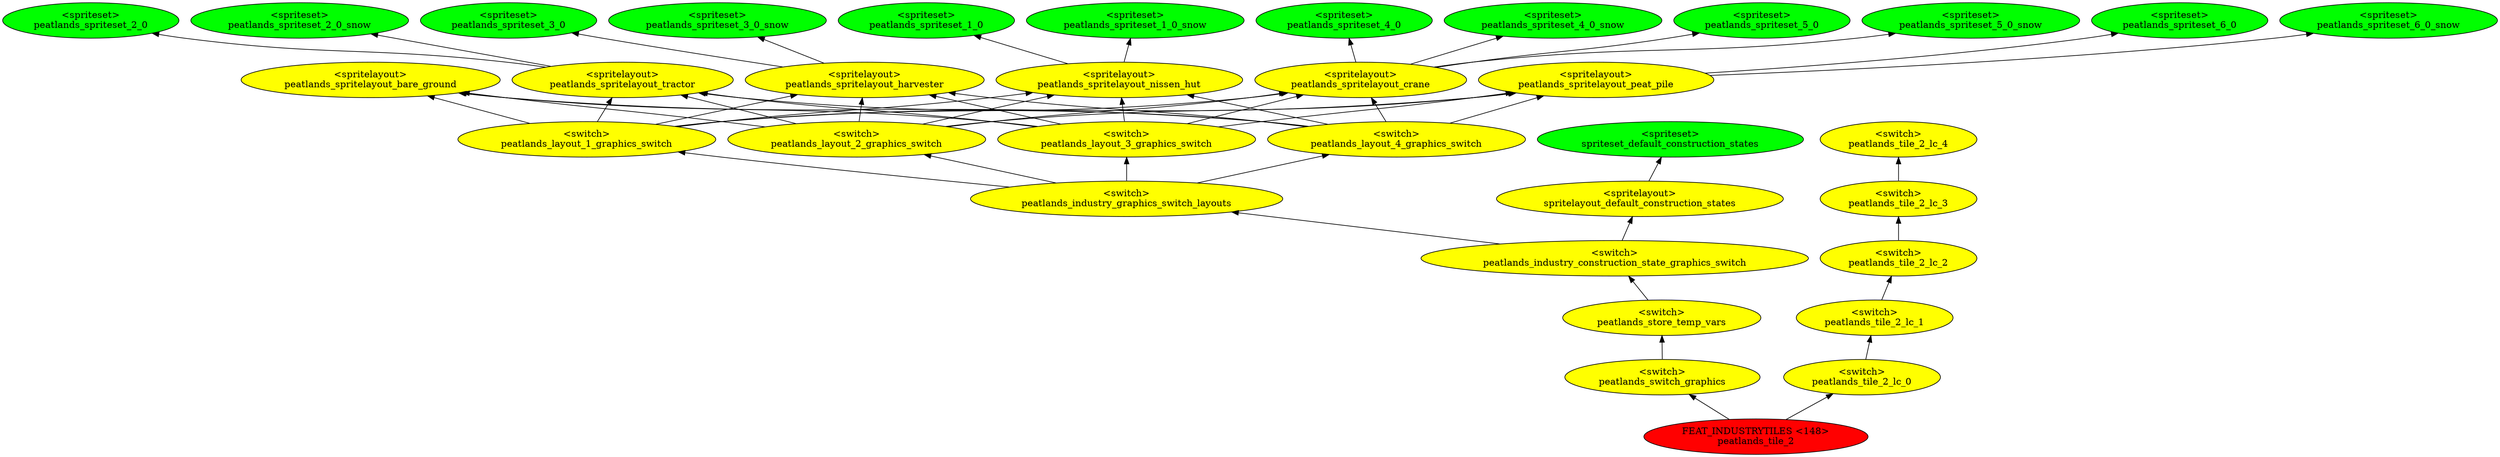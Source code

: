 digraph {
rankdir="BT"
spriteset_default_construction_states [fillcolor=green style="filled" label="<spriteset>\nspriteset_default_construction_states"]
spritelayout_default_construction_states [fillcolor=yellow style="filled" label="<spritelayout>\nspritelayout_default_construction_states"]
peatlands_spriteset_1_0 [fillcolor=green style="filled" label="<spriteset>\npeatlands_spriteset_1_0"]
peatlands_spriteset_1_0_snow [fillcolor=green style="filled" label="<spriteset>\npeatlands_spriteset_1_0_snow"]
peatlands_spriteset_2_0 [fillcolor=green style="filled" label="<spriteset>\npeatlands_spriteset_2_0"]
peatlands_spriteset_2_0_snow [fillcolor=green style="filled" label="<spriteset>\npeatlands_spriteset_2_0_snow"]
peatlands_spriteset_3_0 [fillcolor=green style="filled" label="<spriteset>\npeatlands_spriteset_3_0"]
peatlands_spriteset_3_0_snow [fillcolor=green style="filled" label="<spriteset>\npeatlands_spriteset_3_0_snow"]
peatlands_spriteset_4_0 [fillcolor=green style="filled" label="<spriteset>\npeatlands_spriteset_4_0"]
peatlands_spriteset_4_0_snow [fillcolor=green style="filled" label="<spriteset>\npeatlands_spriteset_4_0_snow"]
peatlands_spriteset_5_0 [fillcolor=green style="filled" label="<spriteset>\npeatlands_spriteset_5_0"]
peatlands_spriteset_5_0_snow [fillcolor=green style="filled" label="<spriteset>\npeatlands_spriteset_5_0_snow"]
peatlands_spriteset_6_0 [fillcolor=green style="filled" label="<spriteset>\npeatlands_spriteset_6_0"]
peatlands_spriteset_6_0_snow [fillcolor=green style="filled" label="<spriteset>\npeatlands_spriteset_6_0_snow"]
peatlands_spritelayout_bare_ground [fillcolor=yellow style="filled" label="<spritelayout>\npeatlands_spritelayout_bare_ground"]
peatlands_spritelayout_tractor [fillcolor=yellow style="filled" label="<spritelayout>\npeatlands_spritelayout_tractor"]
peatlands_spritelayout_harvester [fillcolor=yellow style="filled" label="<spritelayout>\npeatlands_spritelayout_harvester"]
peatlands_spritelayout_nissen_hut [fillcolor=yellow style="filled" label="<spritelayout>\npeatlands_spritelayout_nissen_hut"]
peatlands_spritelayout_crane [fillcolor=yellow style="filled" label="<spritelayout>\npeatlands_spritelayout_crane"]
peatlands_spritelayout_peat_pile [fillcolor=yellow style="filled" label="<spritelayout>\npeatlands_spritelayout_peat_pile"]
peatlands_layout_1_graphics_switch [fillcolor=yellow style="filled" label="<switch>\npeatlands_layout_1_graphics_switch"]
peatlands_layout_2_graphics_switch [fillcolor=yellow style="filled" label="<switch>\npeatlands_layout_2_graphics_switch"]
peatlands_layout_3_graphics_switch [fillcolor=yellow style="filled" label="<switch>\npeatlands_layout_3_graphics_switch"]
peatlands_layout_4_graphics_switch [fillcolor=yellow style="filled" label="<switch>\npeatlands_layout_4_graphics_switch"]
peatlands_industry_graphics_switch_layouts [fillcolor=yellow style="filled" label="<switch>\npeatlands_industry_graphics_switch_layouts"]
peatlands_industry_construction_state_graphics_switch [fillcolor=yellow style="filled" label="<switch>\npeatlands_industry_construction_state_graphics_switch"]
peatlands_store_temp_vars [fillcolor=yellow style="filled" label="<switch>\npeatlands_store_temp_vars"]
peatlands_switch_graphics [fillcolor=yellow style="filled" label="<switch>\npeatlands_switch_graphics"]
peatlands_tile_2_lc_4 [fillcolor=yellow style="filled" label="<switch>\npeatlands_tile_2_lc_4"]
peatlands_tile_2_lc_3 [fillcolor=yellow style="filled" label="<switch>\npeatlands_tile_2_lc_3"]
peatlands_tile_2_lc_2 [fillcolor=yellow style="filled" label="<switch>\npeatlands_tile_2_lc_2"]
peatlands_tile_2_lc_1 [fillcolor=yellow style="filled" label="<switch>\npeatlands_tile_2_lc_1"]
peatlands_tile_2_lc_0 [fillcolor=yellow style="filled" label="<switch>\npeatlands_tile_2_lc_0"]
peatlands_tile_2 [fillcolor=red style="filled" label="FEAT_INDUSTRYTILES <148>\npeatlands_tile_2"]
peatlands_layout_1_graphics_switch->peatlands_spritelayout_peat_pile
peatlands_spritelayout_nissen_hut->peatlands_spriteset_1_0_snow
peatlands_industry_construction_state_graphics_switch->spritelayout_default_construction_states
peatlands_layout_3_graphics_switch->peatlands_spritelayout_crane
peatlands_layout_2_graphics_switch->peatlands_spritelayout_harvester
peatlands_layout_3_graphics_switch->peatlands_spritelayout_tractor
peatlands_layout_1_graphics_switch->peatlands_spritelayout_harvester
peatlands_tile_2_lc_0->peatlands_tile_2_lc_1
peatlands_layout_3_graphics_switch->peatlands_spritelayout_bare_ground
peatlands_layout_3_graphics_switch->peatlands_spritelayout_harvester
peatlands_layout_1_graphics_switch->peatlands_spritelayout_bare_ground
peatlands_spritelayout_harvester->peatlands_spriteset_3_0
peatlands_layout_4_graphics_switch->peatlands_spritelayout_crane
peatlands_spritelayout_peat_pile->peatlands_spriteset_6_0
peatlands_spritelayout_harvester->peatlands_spriteset_3_0_snow
peatlands_industry_graphics_switch_layouts->peatlands_layout_2_graphics_switch
peatlands_layout_1_graphics_switch->peatlands_spritelayout_tractor
peatlands_layout_4_graphics_switch->peatlands_spritelayout_nissen_hut
peatlands_layout_2_graphics_switch->peatlands_spritelayout_peat_pile
peatlands_spritelayout_crane->peatlands_spriteset_5_0
peatlands_layout_1_graphics_switch->peatlands_spritelayout_crane
peatlands_layout_4_graphics_switch->peatlands_spritelayout_harvester
peatlands_layout_2_graphics_switch->peatlands_spritelayout_tractor
peatlands_tile_2->peatlands_tile_2_lc_0
peatlands_store_temp_vars->peatlands_industry_construction_state_graphics_switch
peatlands_spritelayout_crane->peatlands_spriteset_4_0
peatlands_industry_graphics_switch_layouts->peatlands_layout_3_graphics_switch
peatlands_spritelayout_peat_pile->peatlands_spriteset_6_0_snow
peatlands_spritelayout_crane->peatlands_spriteset_5_0_snow
peatlands_layout_3_graphics_switch->peatlands_spritelayout_peat_pile
peatlands_industry_graphics_switch_layouts->peatlands_layout_4_graphics_switch
peatlands_layout_4_graphics_switch->peatlands_spritelayout_peat_pile
peatlands_layout_3_graphics_switch->peatlands_spritelayout_nissen_hut
peatlands_industry_construction_state_graphics_switch->peatlands_industry_graphics_switch_layouts
peatlands_industry_graphics_switch_layouts->peatlands_layout_1_graphics_switch
peatlands_switch_graphics->peatlands_store_temp_vars
peatlands_layout_2_graphics_switch->peatlands_spritelayout_bare_ground
peatlands_spritelayout_tractor->peatlands_spriteset_2_0
peatlands_layout_1_graphics_switch->peatlands_spritelayout_nissen_hut
peatlands_spritelayout_crane->peatlands_spriteset_4_0_snow
peatlands_spritelayout_tractor->peatlands_spriteset_2_0_snow
peatlands_tile_2->peatlands_switch_graphics
peatlands_layout_2_graphics_switch->peatlands_spritelayout_crane
peatlands_tile_2_lc_1->peatlands_tile_2_lc_2
spritelayout_default_construction_states->spriteset_default_construction_states
peatlands_spritelayout_nissen_hut->peatlands_spriteset_1_0
peatlands_tile_2_lc_2->peatlands_tile_2_lc_3
peatlands_tile_2_lc_3->peatlands_tile_2_lc_4
peatlands_layout_4_graphics_switch->peatlands_spritelayout_bare_ground
peatlands_layout_2_graphics_switch->peatlands_spritelayout_nissen_hut
peatlands_layout_4_graphics_switch->peatlands_spritelayout_tractor
}
